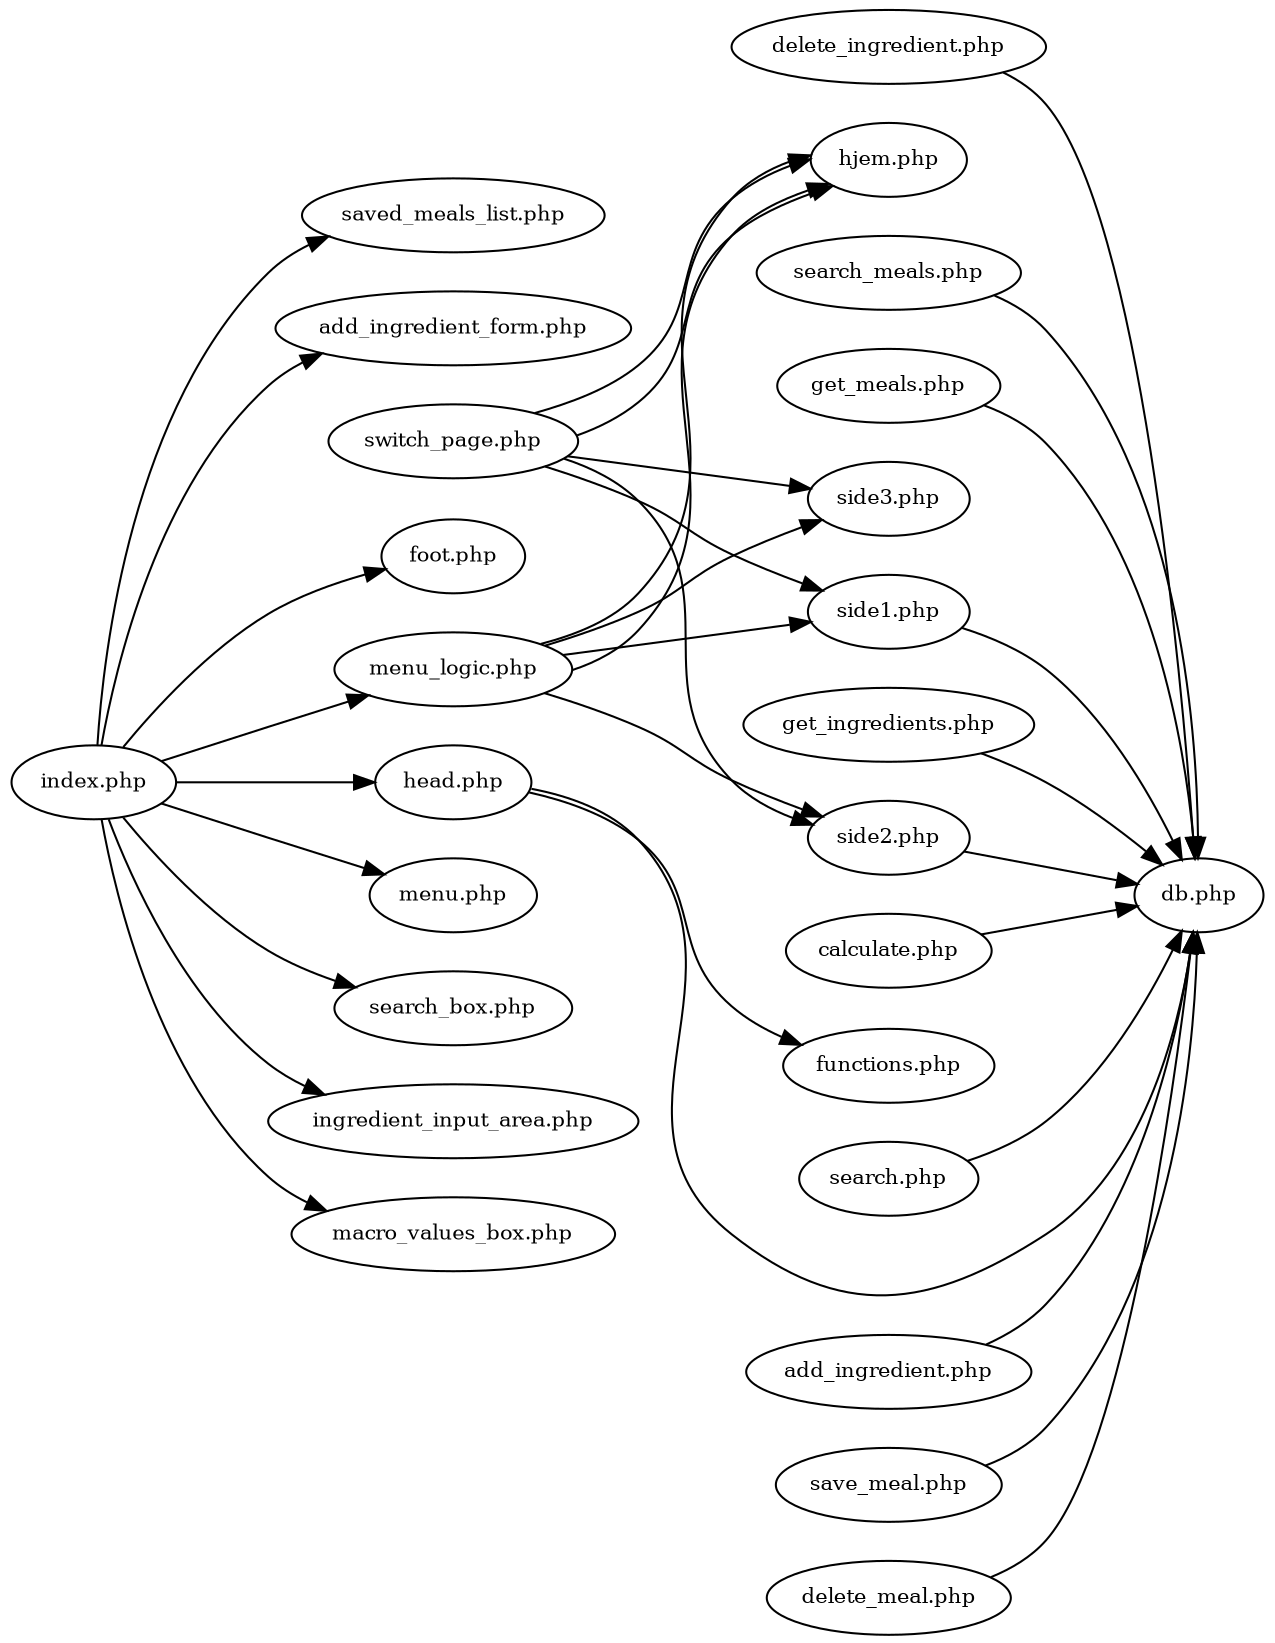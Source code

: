 digraph G {
    graph [rankdir=LR, size="8.5,11", ratio=fill, orientation=portrait];
    node [shape=ellipse, fontsize=10];
    edge [fontsize=8];
    "index.php" -> "head.php";
    "index.php" -> "menu.php";
    "index.php" -> "menu_logic.php";
    "index.php" -> "search_box.php";
    "index.php" -> "ingredient_input_area.php";
    "index.php" -> "macro_values_box.php";
    "index.php" -> "saved_meals_list.php";
    "index.php" -> "add_ingredient_form.php";
    "index.php" -> "foot.php";
    "add_ingredient.php" -> "db.php";
    "menu_logic.php" -> "hjem.php";
    "menu_logic.php" -> "side1.php";
    "menu_logic.php" -> "side2.php";
    "menu_logic.php" -> "side3.php";
    "menu_logic.php" -> "hjem.php";
    "save_meal.php" -> "db.php";
    "delete_meal.php" -> "db.php";
    "side1.php" -> "db.php";
    "side2.php" -> "db.php";
    "delete_ingredient.php" -> "db.php";
    "search_meals.php" -> "db.php";
    "get_meals.php" -> "db.php";
    "get_ingredients.php" -> "db.php";
    "head.php" -> "db.php";
    "head.php" -> "functions.php";
    "switch_page.php" -> "hjem.php";
    "switch_page.php" -> "side1.php";
    "switch_page.php" -> "side2.php";
    "switch_page.php" -> "side3.php";
    "switch_page.php" -> "hjem.php";
    "calculate.php" -> "db.php";
    "search.php" -> "db.php";
}
